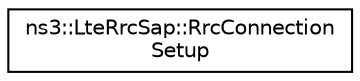 digraph "Graphical Class Hierarchy"
{
 // LATEX_PDF_SIZE
  edge [fontname="Helvetica",fontsize="10",labelfontname="Helvetica",labelfontsize="10"];
  node [fontname="Helvetica",fontsize="10",shape=record];
  rankdir="LR";
  Node0 [label="ns3::LteRrcSap::RrcConnection\lSetup",height=0.2,width=0.4,color="black", fillcolor="white", style="filled",URL="$structns3_1_1_lte_rrc_sap_1_1_rrc_connection_setup.html",tooltip="RrcConnectionSetup structure."];
}
